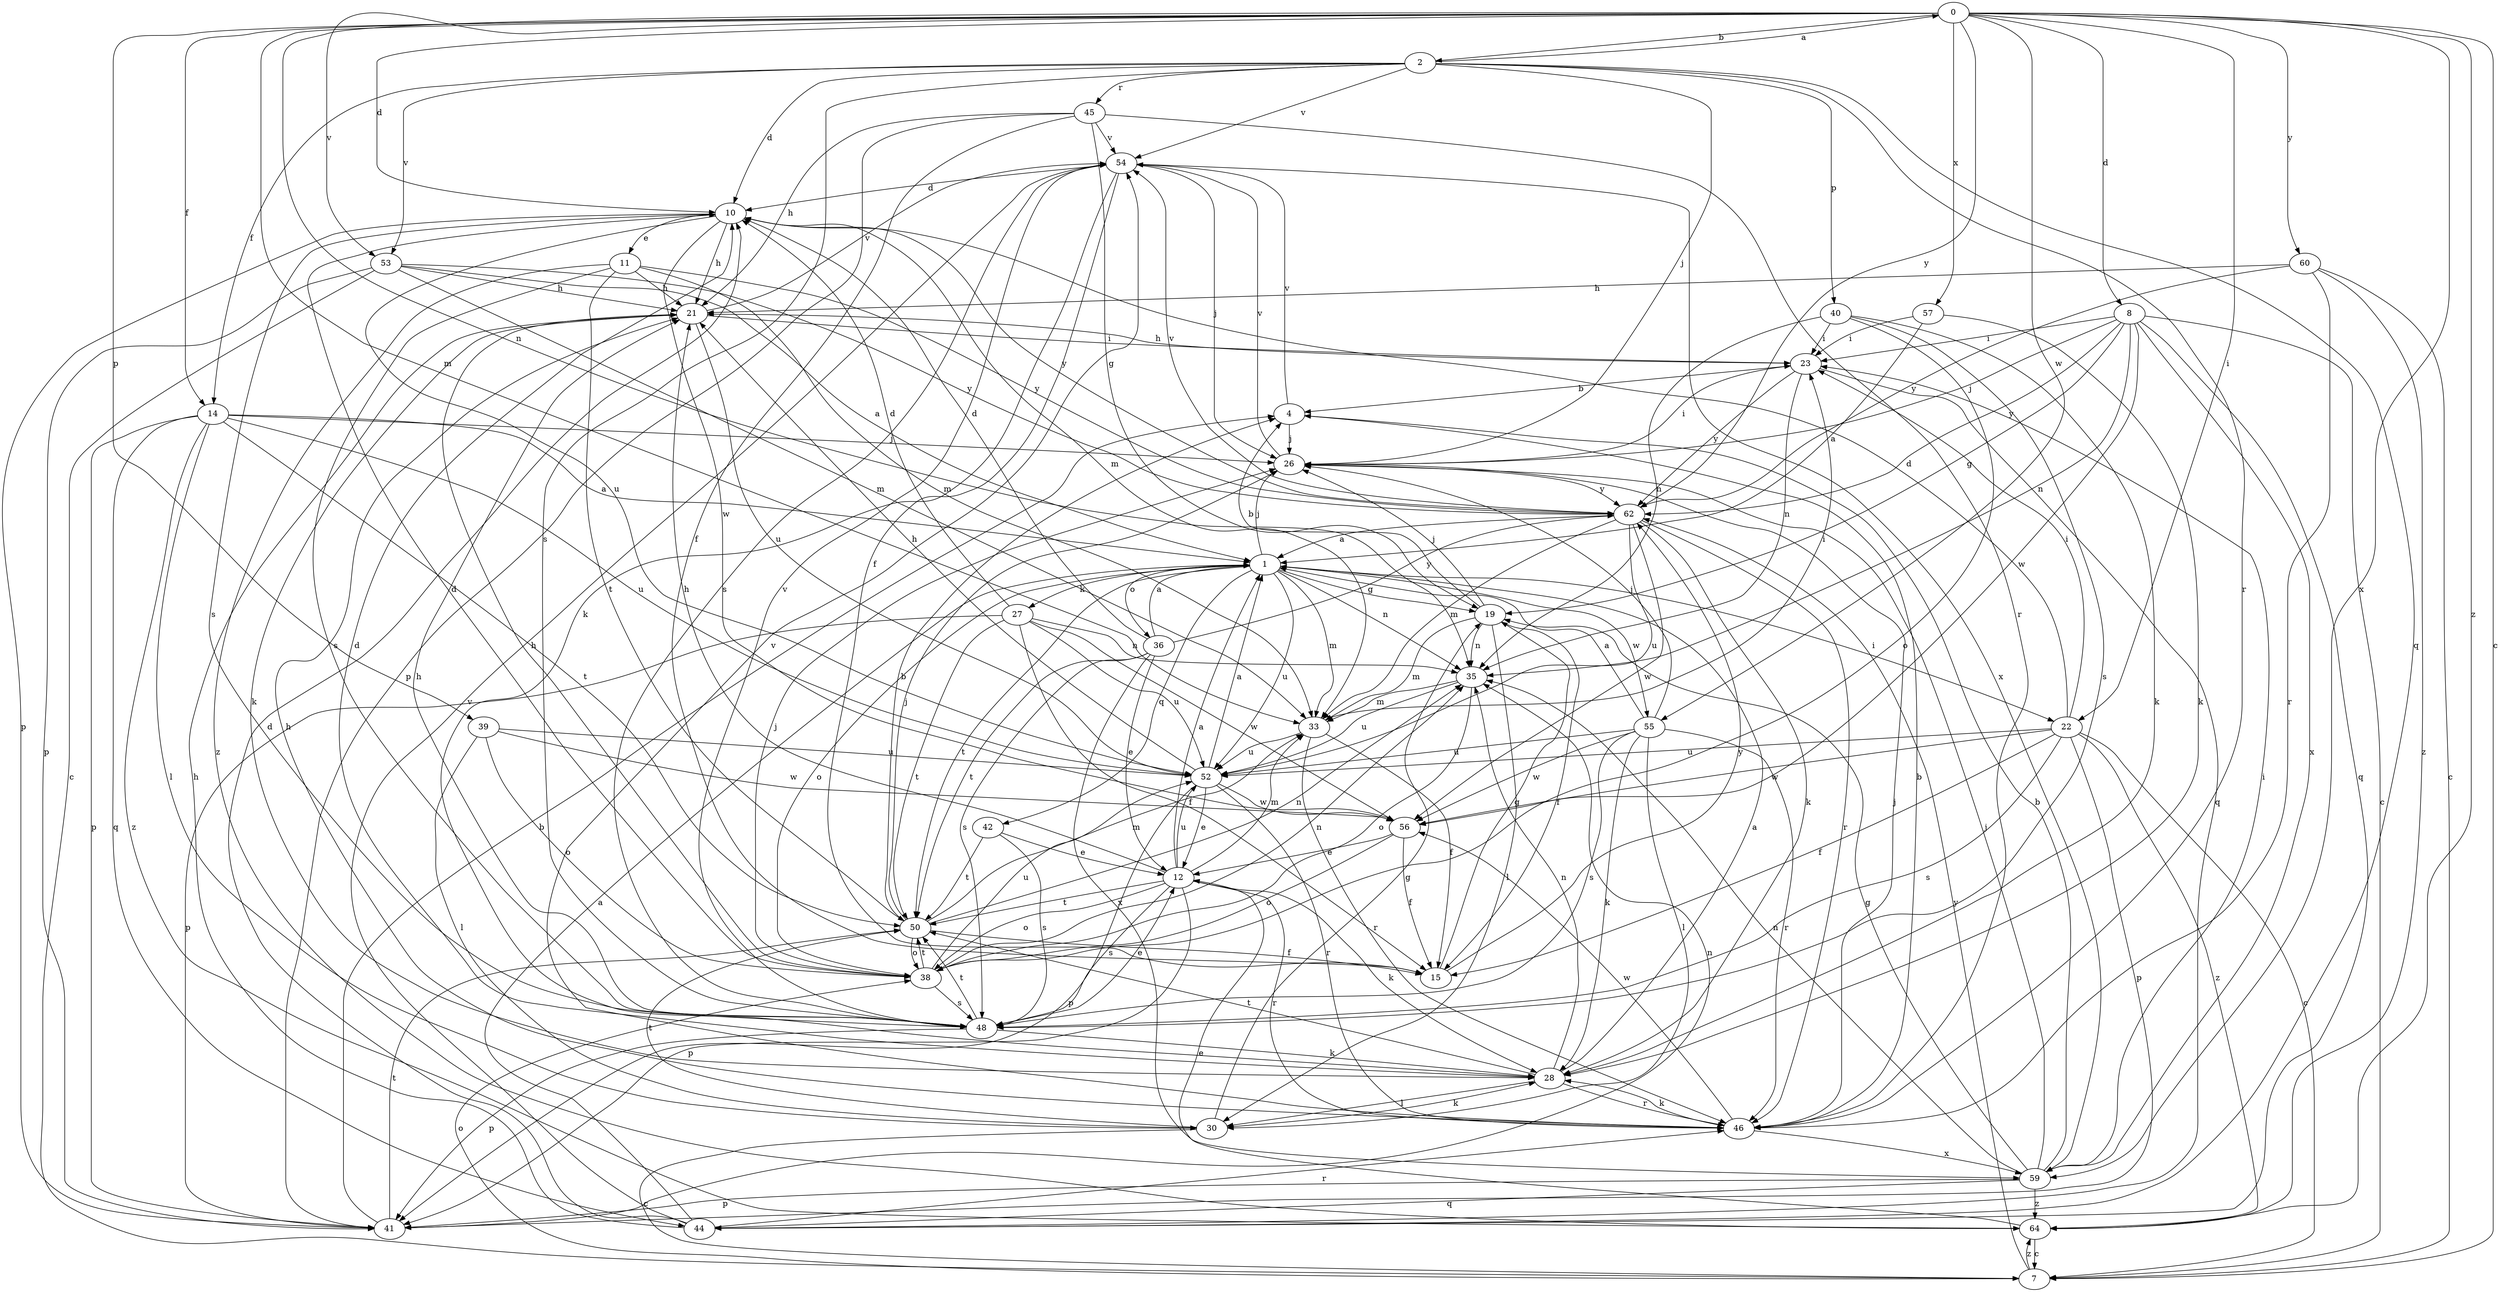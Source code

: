 strict digraph  {
0;
1;
2;
4;
7;
8;
10;
11;
12;
14;
15;
19;
21;
22;
23;
26;
27;
28;
30;
33;
35;
36;
38;
39;
40;
41;
42;
44;
45;
46;
48;
50;
52;
53;
54;
55;
56;
57;
59;
60;
62;
64;
0 -> 2  [label=b];
0 -> 7  [label=c];
0 -> 8  [label=d];
0 -> 10  [label=d];
0 -> 14  [label=f];
0 -> 22  [label=i];
0 -> 33  [label=m];
0 -> 35  [label=n];
0 -> 39  [label=p];
0 -> 53  [label=v];
0 -> 55  [label=w];
0 -> 57  [label=x];
0 -> 59  [label=x];
0 -> 60  [label=y];
0 -> 62  [label=y];
0 -> 64  [label=z];
1 -> 19  [label=g];
1 -> 22  [label=i];
1 -> 26  [label=j];
1 -> 27  [label=k];
1 -> 33  [label=m];
1 -> 35  [label=n];
1 -> 36  [label=o];
1 -> 38  [label=o];
1 -> 42  [label=q];
1 -> 50  [label=t];
1 -> 52  [label=u];
1 -> 55  [label=w];
2 -> 0  [label=a];
2 -> 10  [label=d];
2 -> 14  [label=f];
2 -> 26  [label=j];
2 -> 40  [label=p];
2 -> 44  [label=q];
2 -> 45  [label=r];
2 -> 46  [label=r];
2 -> 48  [label=s];
2 -> 53  [label=v];
2 -> 54  [label=v];
4 -> 26  [label=j];
4 -> 54  [label=v];
7 -> 38  [label=o];
7 -> 62  [label=y];
7 -> 64  [label=z];
8 -> 7  [label=c];
8 -> 19  [label=g];
8 -> 23  [label=i];
8 -> 26  [label=j];
8 -> 35  [label=n];
8 -> 44  [label=q];
8 -> 56  [label=w];
8 -> 59  [label=x];
8 -> 62  [label=y];
10 -> 11  [label=e];
10 -> 21  [label=h];
10 -> 33  [label=m];
10 -> 41  [label=p];
10 -> 48  [label=s];
10 -> 52  [label=u];
10 -> 56  [label=w];
10 -> 62  [label=y];
11 -> 21  [label=h];
11 -> 33  [label=m];
11 -> 48  [label=s];
11 -> 50  [label=t];
11 -> 62  [label=y];
11 -> 64  [label=z];
12 -> 1  [label=a];
12 -> 21  [label=h];
12 -> 28  [label=k];
12 -> 33  [label=m];
12 -> 38  [label=o];
12 -> 41  [label=p];
12 -> 46  [label=r];
12 -> 48  [label=s];
12 -> 50  [label=t];
12 -> 52  [label=u];
14 -> 1  [label=a];
14 -> 26  [label=j];
14 -> 30  [label=l];
14 -> 41  [label=p];
14 -> 44  [label=q];
14 -> 50  [label=t];
14 -> 52  [label=u];
14 -> 64  [label=z];
15 -> 19  [label=g];
15 -> 62  [label=y];
19 -> 4  [label=b];
19 -> 15  [label=f];
19 -> 26  [label=j];
19 -> 30  [label=l];
19 -> 33  [label=m];
19 -> 35  [label=n];
21 -> 23  [label=i];
21 -> 28  [label=k];
21 -> 52  [label=u];
21 -> 54  [label=v];
22 -> 7  [label=c];
22 -> 10  [label=d];
22 -> 15  [label=f];
22 -> 23  [label=i];
22 -> 41  [label=p];
22 -> 48  [label=s];
22 -> 52  [label=u];
22 -> 56  [label=w];
22 -> 64  [label=z];
23 -> 4  [label=b];
23 -> 21  [label=h];
23 -> 35  [label=n];
23 -> 44  [label=q];
23 -> 62  [label=y];
26 -> 23  [label=i];
26 -> 54  [label=v];
26 -> 62  [label=y];
27 -> 10  [label=d];
27 -> 15  [label=f];
27 -> 35  [label=n];
27 -> 41  [label=p];
27 -> 50  [label=t];
27 -> 52  [label=u];
27 -> 56  [label=w];
28 -> 1  [label=a];
28 -> 10  [label=d];
28 -> 30  [label=l];
28 -> 35  [label=n];
28 -> 46  [label=r];
28 -> 50  [label=t];
30 -> 7  [label=c];
30 -> 19  [label=g];
30 -> 28  [label=k];
30 -> 50  [label=t];
33 -> 15  [label=f];
33 -> 23  [label=i];
33 -> 46  [label=r];
33 -> 52  [label=u];
35 -> 33  [label=m];
35 -> 38  [label=o];
35 -> 52  [label=u];
36 -> 1  [label=a];
36 -> 10  [label=d];
36 -> 12  [label=e];
36 -> 48  [label=s];
36 -> 50  [label=t];
36 -> 59  [label=x];
36 -> 62  [label=y];
38 -> 10  [label=d];
38 -> 21  [label=h];
38 -> 26  [label=j];
38 -> 35  [label=n];
38 -> 48  [label=s];
38 -> 50  [label=t];
38 -> 52  [label=u];
39 -> 30  [label=l];
39 -> 38  [label=o];
39 -> 52  [label=u];
39 -> 56  [label=w];
40 -> 23  [label=i];
40 -> 28  [label=k];
40 -> 35  [label=n];
40 -> 38  [label=o];
40 -> 48  [label=s];
41 -> 4  [label=b];
41 -> 35  [label=n];
41 -> 50  [label=t];
42 -> 12  [label=e];
42 -> 48  [label=s];
42 -> 50  [label=t];
44 -> 1  [label=a];
44 -> 10  [label=d];
44 -> 21  [label=h];
44 -> 46  [label=r];
44 -> 54  [label=v];
45 -> 15  [label=f];
45 -> 19  [label=g];
45 -> 21  [label=h];
45 -> 41  [label=p];
45 -> 46  [label=r];
45 -> 54  [label=v];
46 -> 4  [label=b];
46 -> 21  [label=h];
46 -> 26  [label=j];
46 -> 28  [label=k];
46 -> 54  [label=v];
46 -> 56  [label=w];
46 -> 59  [label=x];
48 -> 12  [label=e];
48 -> 21  [label=h];
48 -> 28  [label=k];
48 -> 41  [label=p];
48 -> 50  [label=t];
48 -> 54  [label=v];
50 -> 4  [label=b];
50 -> 15  [label=f];
50 -> 26  [label=j];
50 -> 33  [label=m];
50 -> 35  [label=n];
50 -> 38  [label=o];
52 -> 1  [label=a];
52 -> 12  [label=e];
52 -> 21  [label=h];
52 -> 41  [label=p];
52 -> 46  [label=r];
52 -> 56  [label=w];
53 -> 1  [label=a];
53 -> 7  [label=c];
53 -> 21  [label=h];
53 -> 33  [label=m];
53 -> 41  [label=p];
53 -> 62  [label=y];
54 -> 10  [label=d];
54 -> 15  [label=f];
54 -> 26  [label=j];
54 -> 28  [label=k];
54 -> 48  [label=s];
54 -> 59  [label=x];
55 -> 1  [label=a];
55 -> 26  [label=j];
55 -> 28  [label=k];
55 -> 30  [label=l];
55 -> 46  [label=r];
55 -> 48  [label=s];
55 -> 52  [label=u];
55 -> 56  [label=w];
56 -> 12  [label=e];
56 -> 15  [label=f];
56 -> 38  [label=o];
57 -> 1  [label=a];
57 -> 23  [label=i];
57 -> 28  [label=k];
59 -> 4  [label=b];
59 -> 19  [label=g];
59 -> 23  [label=i];
59 -> 26  [label=j];
59 -> 35  [label=n];
59 -> 41  [label=p];
59 -> 44  [label=q];
59 -> 64  [label=z];
60 -> 7  [label=c];
60 -> 21  [label=h];
60 -> 46  [label=r];
60 -> 62  [label=y];
60 -> 64  [label=z];
62 -> 1  [label=a];
62 -> 28  [label=k];
62 -> 33  [label=m];
62 -> 46  [label=r];
62 -> 52  [label=u];
62 -> 54  [label=v];
62 -> 56  [label=w];
64 -> 7  [label=c];
64 -> 12  [label=e];
}
